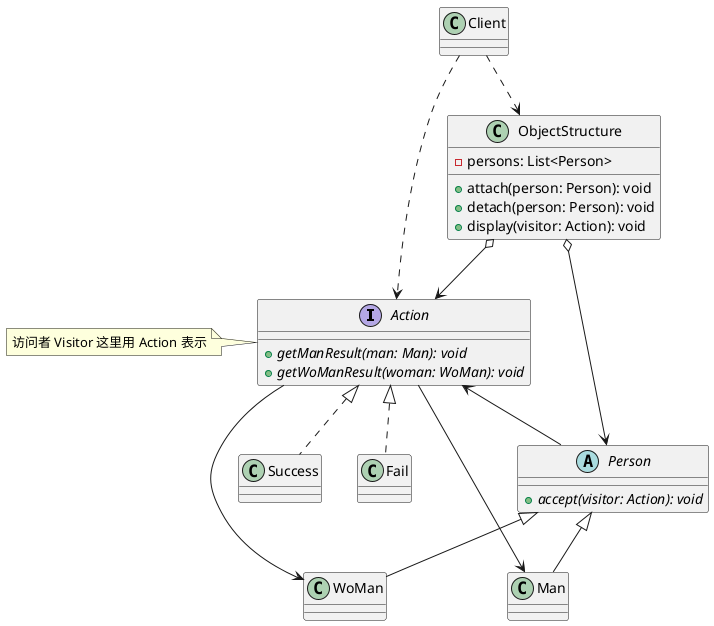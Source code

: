 @startuml

interface Action {
    + {abstract} getManResult(man: Man): void
    + {abstract} getWoManResult(woman: WoMan): void
}
note left of Action: 访问者 Visitor 这里用 Action 表示

class Success implements Action
class Fail implements Action

abstract class Person {
    + {abstract} accept(visitor: Action): void
}

class Man extends Person
class WoMan extends Person

class ObjectStructure {
    - persons: List<Person>
    + attach(person: Person): void
    + detach(person: Person): void
    + display(visitor: Action): void
}

class Client

ObjectStructure o--> Action
ObjectStructure o--> Person

Action <-- Person
Action --> Man
Action --> WoMan

Client ..> ObjectStructure
Client ..> Action

@enduml